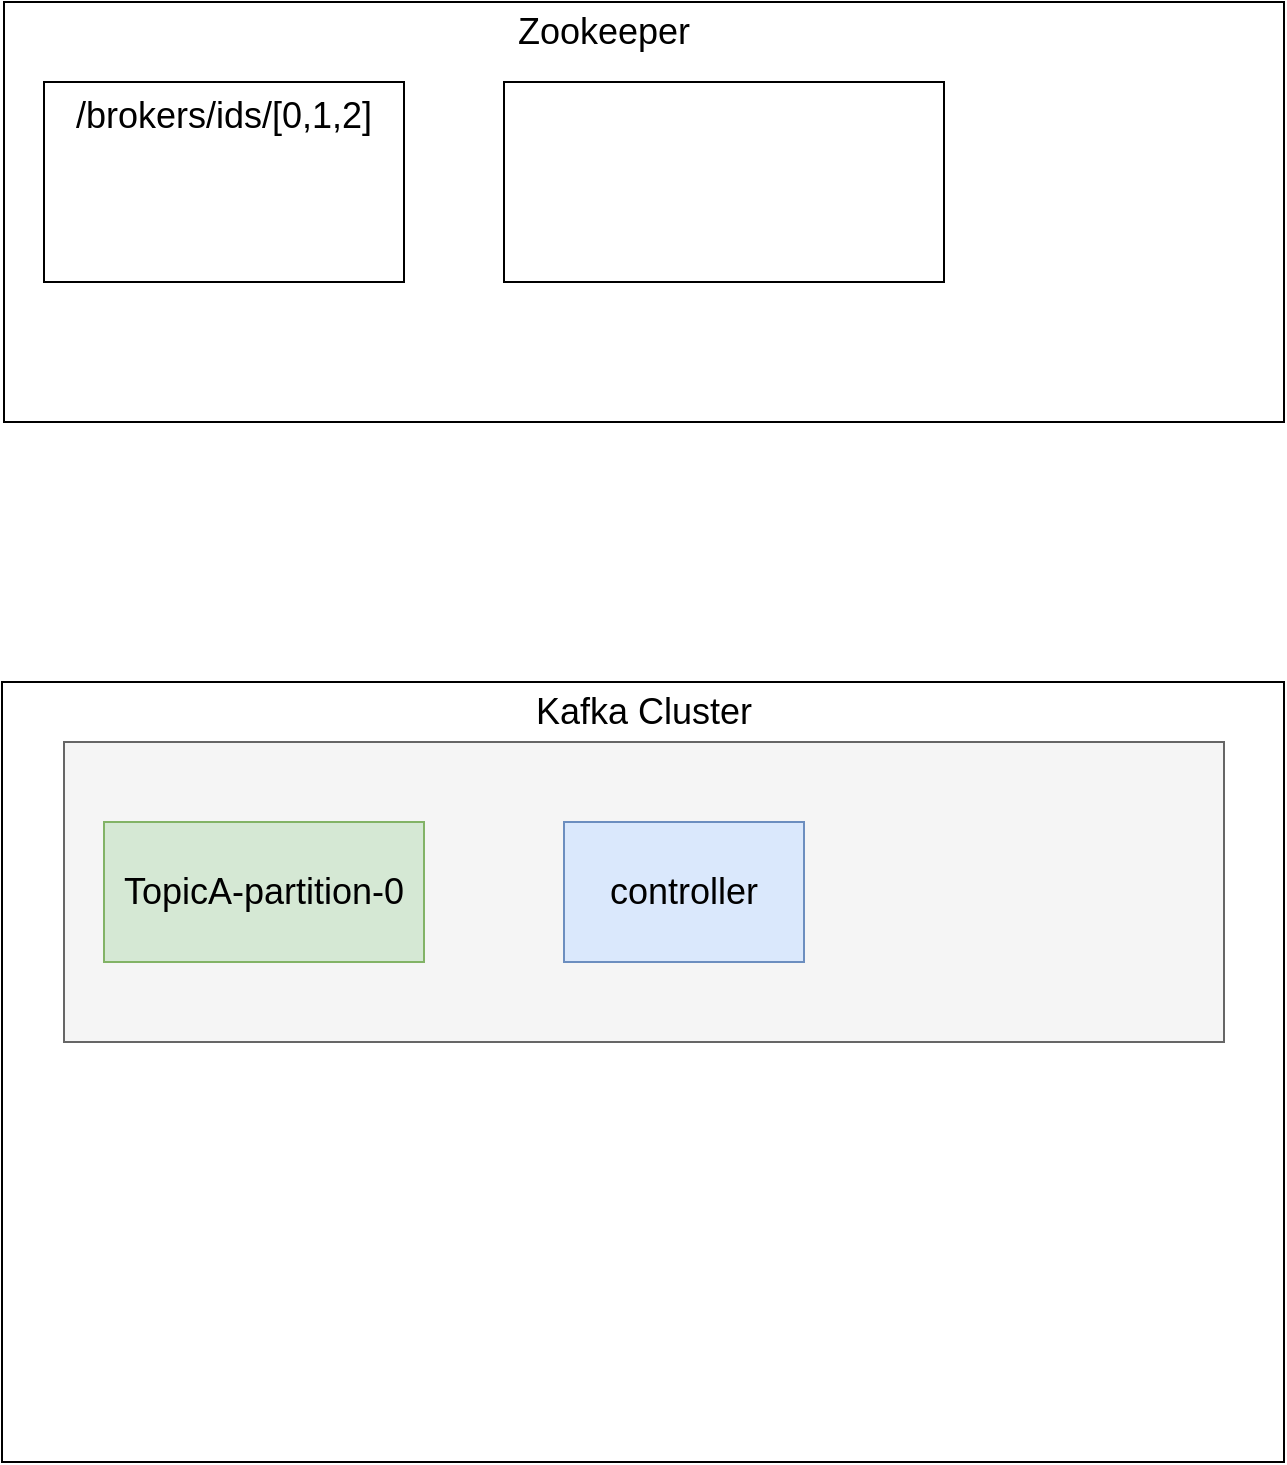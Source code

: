 <mxfile version="21.6.1" type="github">
  <diagram name="第 1 页" id="VyFROzzWMLoVkarw4Fqi">
    <mxGraphModel dx="1050" dy="1718" grid="1" gridSize="10" guides="1" tooltips="1" connect="1" arrows="1" fold="1" page="1" pageScale="1" pageWidth="827" pageHeight="1169" math="0" shadow="0">
      <root>
        <mxCell id="0" />
        <mxCell id="1" parent="0" />
        <mxCell id="ZkYKPxifv9pPPBa-4pMk-1" value="" style="rounded=0;whiteSpace=wrap;html=1;fontSize=18;" vertex="1" parent="1">
          <mxGeometry x="199" y="250" width="641" height="390" as="geometry" />
        </mxCell>
        <mxCell id="ZkYKPxifv9pPPBa-4pMk-2" value="" style="rounded=0;whiteSpace=wrap;html=1;fillColor=#f5f5f5;fontColor=#333333;strokeColor=#666666;" vertex="1" parent="1">
          <mxGeometry x="230" y="280" width="580" height="150" as="geometry" />
        </mxCell>
        <mxCell id="ZkYKPxifv9pPPBa-4pMk-3" value="&lt;span style=&quot;font-size: 18px;&quot;&gt;TopicA-partition-0&lt;/span&gt;" style="rounded=0;whiteSpace=wrap;html=1;fillColor=#d5e8d4;strokeColor=#82b366;" vertex="1" parent="1">
          <mxGeometry x="250" y="320" width="160" height="70" as="geometry" />
        </mxCell>
        <mxCell id="ZkYKPxifv9pPPBa-4pMk-4" value="&lt;font style=&quot;font-size: 18px;&quot;&gt;controller&lt;/font&gt;" style="rounded=0;whiteSpace=wrap;html=1;fillColor=#dae8fc;strokeColor=#6c8ebf;" vertex="1" parent="1">
          <mxGeometry x="480" y="320" width="120" height="70" as="geometry" />
        </mxCell>
        <mxCell id="ZkYKPxifv9pPPBa-4pMk-5" value="Kafka Cluster" style="text;html=1;strokeColor=none;fillColor=none;align=center;verticalAlign=middle;whiteSpace=wrap;rounded=0;fontSize=18;" vertex="1" parent="1">
          <mxGeometry x="440" y="250" width="160" height="30" as="geometry" />
        </mxCell>
        <mxCell id="ZkYKPxifv9pPPBa-4pMk-6" value="" style="rounded=0;whiteSpace=wrap;html=1;" vertex="1" parent="1">
          <mxGeometry x="200" y="-90" width="640" height="210" as="geometry" />
        </mxCell>
        <mxCell id="ZkYKPxifv9pPPBa-4pMk-8" value="Zookeeper" style="text;html=1;strokeColor=none;fillColor=none;align=center;verticalAlign=middle;whiteSpace=wrap;rounded=0;fontSize=18;" vertex="1" parent="1">
          <mxGeometry x="470" y="-90" width="60" height="30" as="geometry" />
        </mxCell>
        <mxCell id="ZkYKPxifv9pPPBa-4pMk-9" value="&lt;font style=&quot;font-size: 18px;&quot;&gt;/brokers/ids/[0,1,2]&lt;/font&gt;" style="rounded=0;whiteSpace=wrap;html=1;verticalAlign=top;" vertex="1" parent="1">
          <mxGeometry x="220" y="-50" width="180" height="100" as="geometry" />
        </mxCell>
        <mxCell id="ZkYKPxifv9pPPBa-4pMk-10" value="" style="rounded=0;whiteSpace=wrap;html=1;" vertex="1" parent="1">
          <mxGeometry x="450" y="-50" width="220" height="100" as="geometry" />
        </mxCell>
      </root>
    </mxGraphModel>
  </diagram>
</mxfile>
